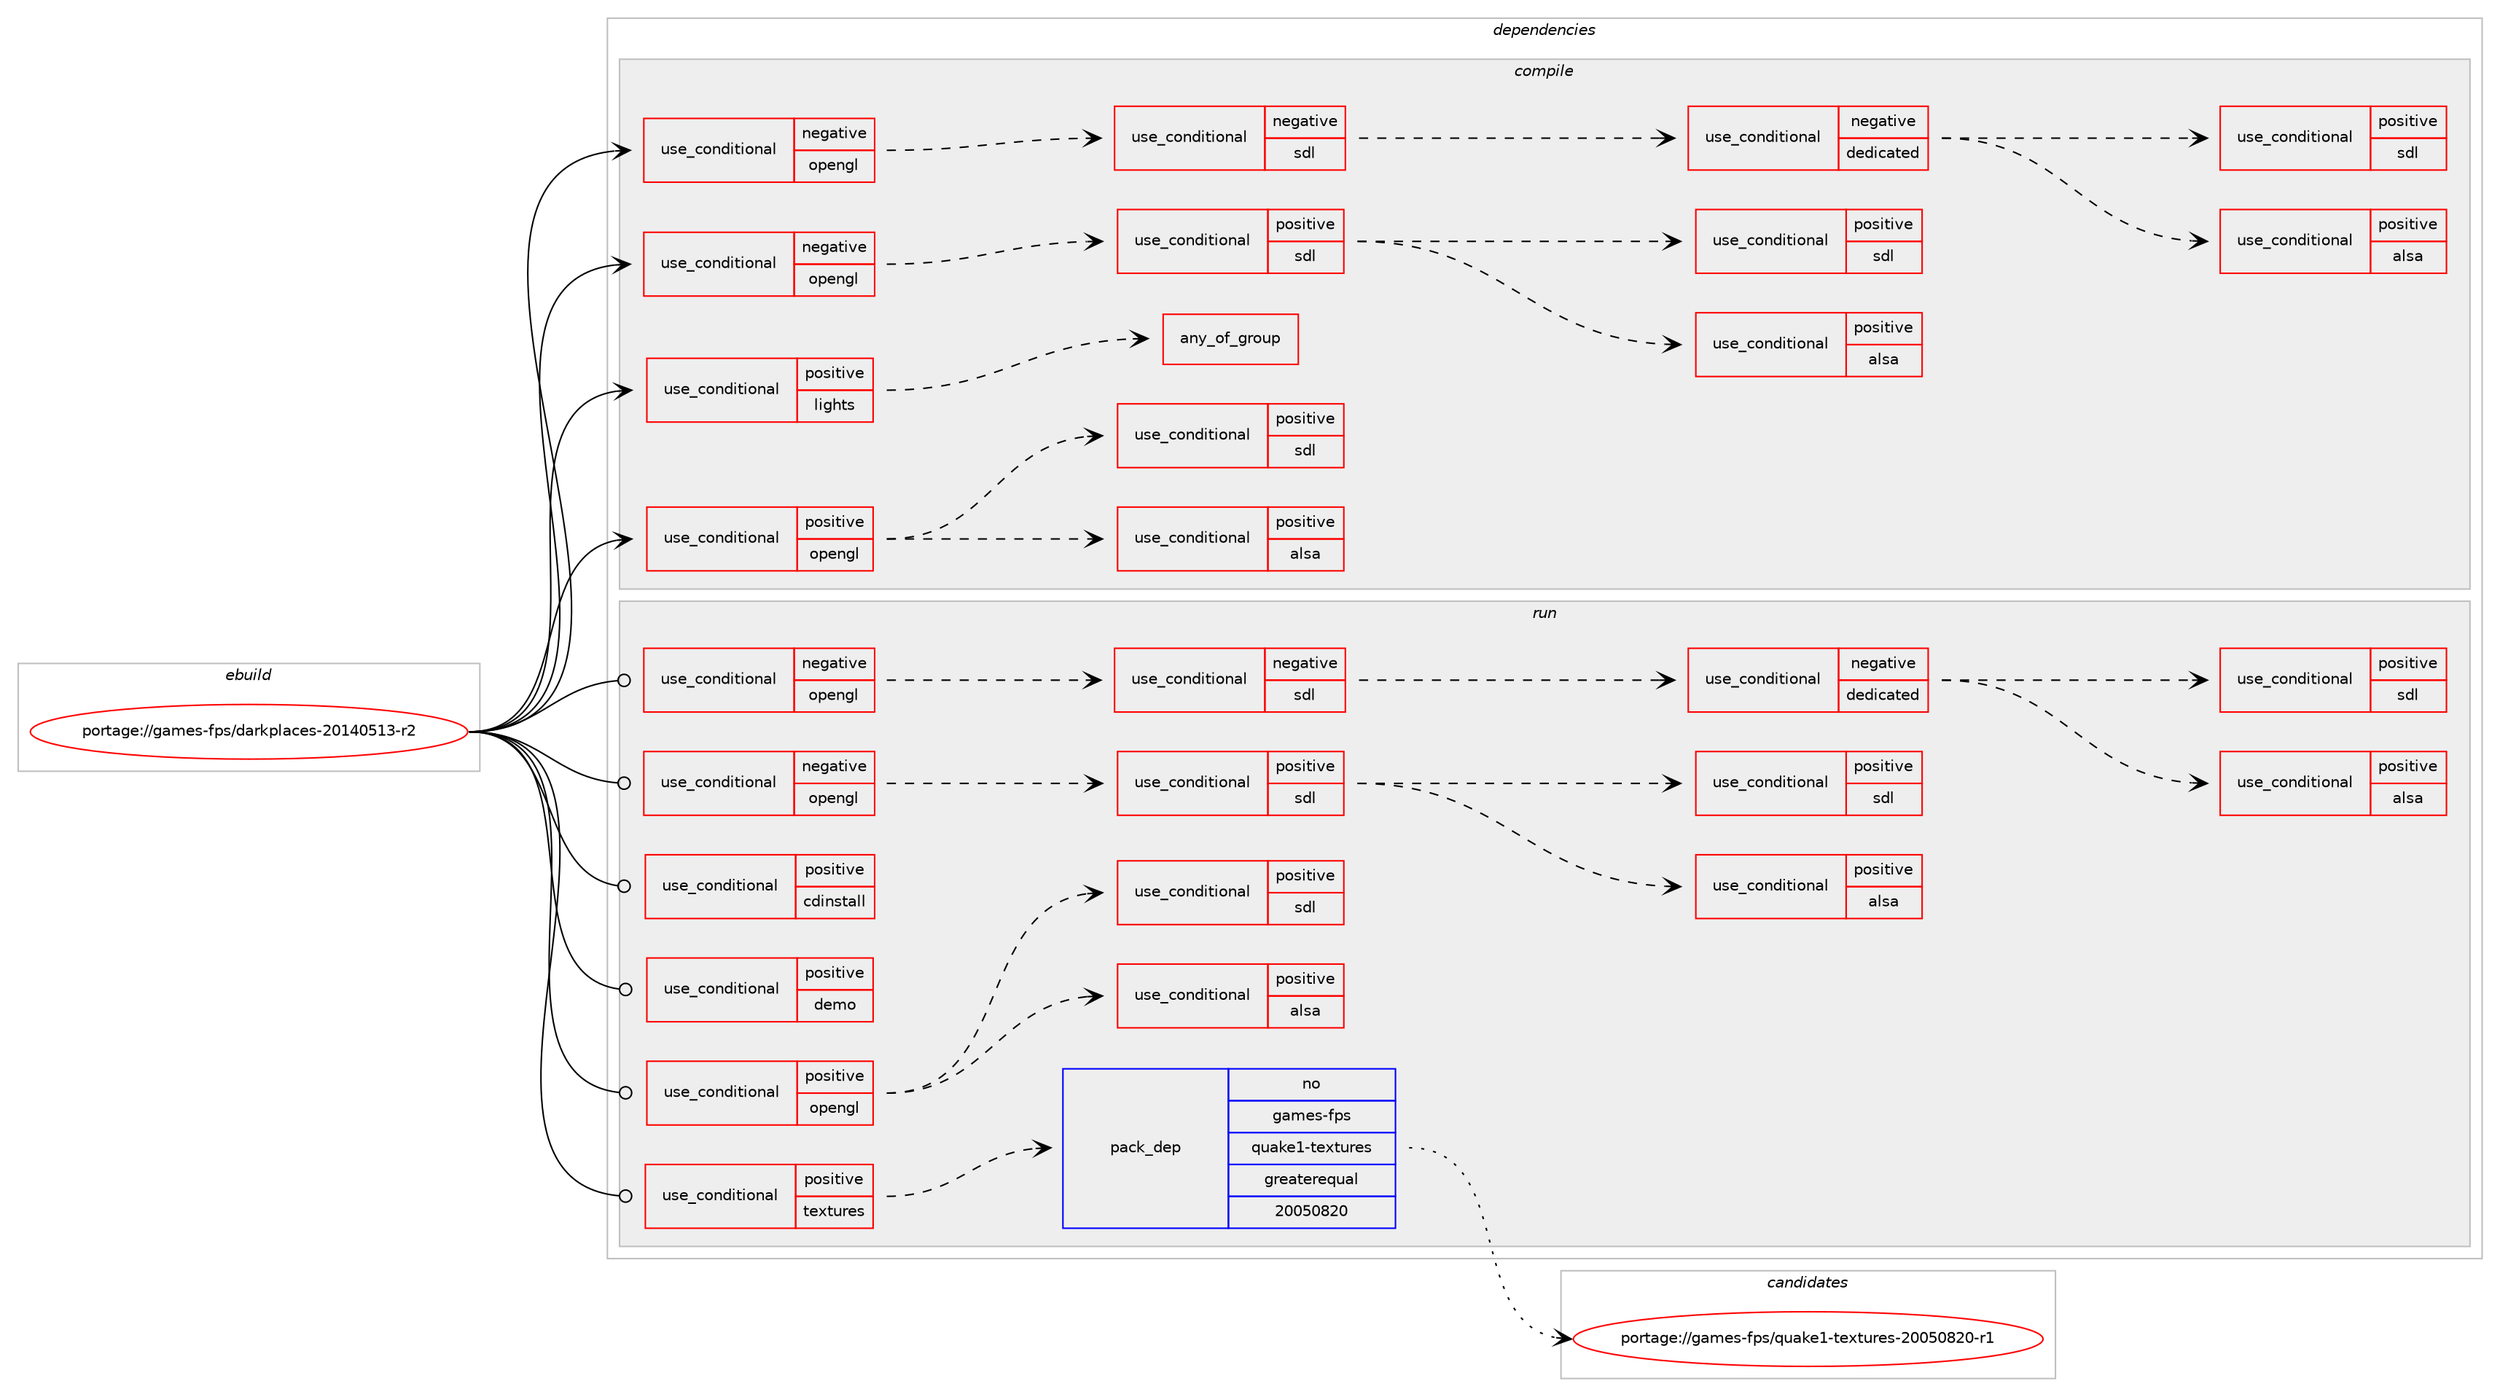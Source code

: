 digraph prolog {

# *************
# Graph options
# *************

newrank=true;
concentrate=true;
compound=true;
graph [rankdir=LR,fontname=Helvetica,fontsize=10,ranksep=1.5];#, ranksep=2.5, nodesep=0.2];
edge  [arrowhead=vee];
node  [fontname=Helvetica,fontsize=10];

# **********
# The ebuild
# **********

subgraph cluster_leftcol {
color=gray;
rank=same;
label=<<i>ebuild</i>>;
id [label="portage://games-fps/darkplaces-20140513-r2", color=red, width=4, href="../games-fps/darkplaces-20140513-r2.svg"];
}

# ****************
# The dependencies
# ****************

subgraph cluster_midcol {
color=gray;
label=<<i>dependencies</i>>;
subgraph cluster_compile {
fillcolor="#eeeeee";
style=filled;
label=<<i>compile</i>>;
subgraph cond62438 {
dependency115499 [label=<<TABLE BORDER="0" CELLBORDER="1" CELLSPACING="0" CELLPADDING="4"><TR><TD ROWSPAN="3" CELLPADDING="10">use_conditional</TD></TR><TR><TD>negative</TD></TR><TR><TD>opengl</TD></TR></TABLE>>, shape=none, color=red];
subgraph cond62439 {
dependency115500 [label=<<TABLE BORDER="0" CELLBORDER="1" CELLSPACING="0" CELLPADDING="4"><TR><TD ROWSPAN="3" CELLPADDING="10">use_conditional</TD></TR><TR><TD>negative</TD></TR><TR><TD>sdl</TD></TR></TABLE>>, shape=none, color=red];
subgraph cond62440 {
dependency115501 [label=<<TABLE BORDER="0" CELLBORDER="1" CELLSPACING="0" CELLPADDING="4"><TR><TD ROWSPAN="3" CELLPADDING="10">use_conditional</TD></TR><TR><TD>negative</TD></TR><TR><TD>dedicated</TD></TR></TABLE>>, shape=none, color=red];
# *** BEGIN UNKNOWN DEPENDENCY TYPE (TODO) ***
# dependency115501 -> package_dependency(portage://games-fps/darkplaces-20140513-r2,install,no,virtual,jpeg,none,[,,],[slot(0)],[])
# *** END UNKNOWN DEPENDENCY TYPE (TODO) ***

# *** BEGIN UNKNOWN DEPENDENCY TYPE (TODO) ***
# dependency115501 -> package_dependency(portage://games-fps/darkplaces-20140513-r2,install,no,media-libs,libogg,none,[,,],[],[])
# *** END UNKNOWN DEPENDENCY TYPE (TODO) ***

# *** BEGIN UNKNOWN DEPENDENCY TYPE (TODO) ***
# dependency115501 -> package_dependency(portage://games-fps/darkplaces-20140513-r2,install,no,media-libs,libvorbis,none,[,,],[],[])
# *** END UNKNOWN DEPENDENCY TYPE (TODO) ***

# *** BEGIN UNKNOWN DEPENDENCY TYPE (TODO) ***
# dependency115501 -> package_dependency(portage://games-fps/darkplaces-20140513-r2,install,no,virtual,opengl,none,[,,],[],[])
# *** END UNKNOWN DEPENDENCY TYPE (TODO) ***

subgraph cond62441 {
dependency115502 [label=<<TABLE BORDER="0" CELLBORDER="1" CELLSPACING="0" CELLPADDING="4"><TR><TD ROWSPAN="3" CELLPADDING="10">use_conditional</TD></TR><TR><TD>positive</TD></TR><TR><TD>alsa</TD></TR></TABLE>>, shape=none, color=red];
# *** BEGIN UNKNOWN DEPENDENCY TYPE (TODO) ***
# dependency115502 -> package_dependency(portage://games-fps/darkplaces-20140513-r2,install,no,media-libs,alsa-lib,none,[,,],[],[])
# *** END UNKNOWN DEPENDENCY TYPE (TODO) ***

}
dependency115501:e -> dependency115502:w [weight=20,style="dashed",arrowhead="vee"];
subgraph cond62442 {
dependency115503 [label=<<TABLE BORDER="0" CELLBORDER="1" CELLSPACING="0" CELLPADDING="4"><TR><TD ROWSPAN="3" CELLPADDING="10">use_conditional</TD></TR><TR><TD>positive</TD></TR><TR><TD>sdl</TD></TR></TABLE>>, shape=none, color=red];
# *** BEGIN UNKNOWN DEPENDENCY TYPE (TODO) ***
# dependency115503 -> package_dependency(portage://games-fps/darkplaces-20140513-r2,install,no,media-libs,libsdl,none,[,,],[],[use(enable(joystick),none)])
# *** END UNKNOWN DEPENDENCY TYPE (TODO) ***

}
dependency115501:e -> dependency115503:w [weight=20,style="dashed",arrowhead="vee"];
# *** BEGIN UNKNOWN DEPENDENCY TYPE (TODO) ***
# dependency115501 -> package_dependency(portage://games-fps/darkplaces-20140513-r2,install,no,x11-libs,libX11,none,[,,],[],[])
# *** END UNKNOWN DEPENDENCY TYPE (TODO) ***

# *** BEGIN UNKNOWN DEPENDENCY TYPE (TODO) ***
# dependency115501 -> package_dependency(portage://games-fps/darkplaces-20140513-r2,install,no,x11-libs,libXpm,none,[,,],[],[])
# *** END UNKNOWN DEPENDENCY TYPE (TODO) ***

# *** BEGIN UNKNOWN DEPENDENCY TYPE (TODO) ***
# dependency115501 -> package_dependency(portage://games-fps/darkplaces-20140513-r2,install,no,x11-libs,libXxf86dga,none,[,,],[],[])
# *** END UNKNOWN DEPENDENCY TYPE (TODO) ***

# *** BEGIN UNKNOWN DEPENDENCY TYPE (TODO) ***
# dependency115501 -> package_dependency(portage://games-fps/darkplaces-20140513-r2,install,no,x11-libs,libXxf86vm,none,[,,],[],[])
# *** END UNKNOWN DEPENDENCY TYPE (TODO) ***

# *** BEGIN UNKNOWN DEPENDENCY TYPE (TODO) ***
# dependency115501 -> package_dependency(portage://games-fps/darkplaces-20140513-r2,install,no,x11-base,xorg-proto,none,[,,],[],[])
# *** END UNKNOWN DEPENDENCY TYPE (TODO) ***

}
dependency115500:e -> dependency115501:w [weight=20,style="dashed",arrowhead="vee"];
}
dependency115499:e -> dependency115500:w [weight=20,style="dashed",arrowhead="vee"];
}
id:e -> dependency115499:w [weight=20,style="solid",arrowhead="vee"];
subgraph cond62443 {
dependency115504 [label=<<TABLE BORDER="0" CELLBORDER="1" CELLSPACING="0" CELLPADDING="4"><TR><TD ROWSPAN="3" CELLPADDING="10">use_conditional</TD></TR><TR><TD>negative</TD></TR><TR><TD>opengl</TD></TR></TABLE>>, shape=none, color=red];
subgraph cond62444 {
dependency115505 [label=<<TABLE BORDER="0" CELLBORDER="1" CELLSPACING="0" CELLPADDING="4"><TR><TD ROWSPAN="3" CELLPADDING="10">use_conditional</TD></TR><TR><TD>positive</TD></TR><TR><TD>sdl</TD></TR></TABLE>>, shape=none, color=red];
# *** BEGIN UNKNOWN DEPENDENCY TYPE (TODO) ***
# dependency115505 -> package_dependency(portage://games-fps/darkplaces-20140513-r2,install,no,virtual,jpeg,none,[,,],[slot(0)],[])
# *** END UNKNOWN DEPENDENCY TYPE (TODO) ***

# *** BEGIN UNKNOWN DEPENDENCY TYPE (TODO) ***
# dependency115505 -> package_dependency(portage://games-fps/darkplaces-20140513-r2,install,no,media-libs,libogg,none,[,,],[],[])
# *** END UNKNOWN DEPENDENCY TYPE (TODO) ***

# *** BEGIN UNKNOWN DEPENDENCY TYPE (TODO) ***
# dependency115505 -> package_dependency(portage://games-fps/darkplaces-20140513-r2,install,no,media-libs,libvorbis,none,[,,],[],[])
# *** END UNKNOWN DEPENDENCY TYPE (TODO) ***

# *** BEGIN UNKNOWN DEPENDENCY TYPE (TODO) ***
# dependency115505 -> package_dependency(portage://games-fps/darkplaces-20140513-r2,install,no,virtual,opengl,none,[,,],[],[])
# *** END UNKNOWN DEPENDENCY TYPE (TODO) ***

subgraph cond62445 {
dependency115506 [label=<<TABLE BORDER="0" CELLBORDER="1" CELLSPACING="0" CELLPADDING="4"><TR><TD ROWSPAN="3" CELLPADDING="10">use_conditional</TD></TR><TR><TD>positive</TD></TR><TR><TD>alsa</TD></TR></TABLE>>, shape=none, color=red];
# *** BEGIN UNKNOWN DEPENDENCY TYPE (TODO) ***
# dependency115506 -> package_dependency(portage://games-fps/darkplaces-20140513-r2,install,no,media-libs,alsa-lib,none,[,,],[],[])
# *** END UNKNOWN DEPENDENCY TYPE (TODO) ***

}
dependency115505:e -> dependency115506:w [weight=20,style="dashed",arrowhead="vee"];
subgraph cond62446 {
dependency115507 [label=<<TABLE BORDER="0" CELLBORDER="1" CELLSPACING="0" CELLPADDING="4"><TR><TD ROWSPAN="3" CELLPADDING="10">use_conditional</TD></TR><TR><TD>positive</TD></TR><TR><TD>sdl</TD></TR></TABLE>>, shape=none, color=red];
# *** BEGIN UNKNOWN DEPENDENCY TYPE (TODO) ***
# dependency115507 -> package_dependency(portage://games-fps/darkplaces-20140513-r2,install,no,media-libs,libsdl,none,[,,],[],[use(enable(joystick),none)])
# *** END UNKNOWN DEPENDENCY TYPE (TODO) ***

}
dependency115505:e -> dependency115507:w [weight=20,style="dashed",arrowhead="vee"];
# *** BEGIN UNKNOWN DEPENDENCY TYPE (TODO) ***
# dependency115505 -> package_dependency(portage://games-fps/darkplaces-20140513-r2,install,no,x11-libs,libX11,none,[,,],[],[])
# *** END UNKNOWN DEPENDENCY TYPE (TODO) ***

# *** BEGIN UNKNOWN DEPENDENCY TYPE (TODO) ***
# dependency115505 -> package_dependency(portage://games-fps/darkplaces-20140513-r2,install,no,x11-libs,libXpm,none,[,,],[],[])
# *** END UNKNOWN DEPENDENCY TYPE (TODO) ***

# *** BEGIN UNKNOWN DEPENDENCY TYPE (TODO) ***
# dependency115505 -> package_dependency(portage://games-fps/darkplaces-20140513-r2,install,no,x11-libs,libXxf86dga,none,[,,],[],[])
# *** END UNKNOWN DEPENDENCY TYPE (TODO) ***

# *** BEGIN UNKNOWN DEPENDENCY TYPE (TODO) ***
# dependency115505 -> package_dependency(portage://games-fps/darkplaces-20140513-r2,install,no,x11-libs,libXxf86vm,none,[,,],[],[])
# *** END UNKNOWN DEPENDENCY TYPE (TODO) ***

# *** BEGIN UNKNOWN DEPENDENCY TYPE (TODO) ***
# dependency115505 -> package_dependency(portage://games-fps/darkplaces-20140513-r2,install,no,x11-base,xorg-proto,none,[,,],[],[])
# *** END UNKNOWN DEPENDENCY TYPE (TODO) ***

}
dependency115504:e -> dependency115505:w [weight=20,style="dashed",arrowhead="vee"];
}
id:e -> dependency115504:w [weight=20,style="solid",arrowhead="vee"];
subgraph cond62447 {
dependency115508 [label=<<TABLE BORDER="0" CELLBORDER="1" CELLSPACING="0" CELLPADDING="4"><TR><TD ROWSPAN="3" CELLPADDING="10">use_conditional</TD></TR><TR><TD>positive</TD></TR><TR><TD>lights</TD></TR></TABLE>>, shape=none, color=red];
subgraph any1328 {
dependency115509 [label=<<TABLE BORDER="0" CELLBORDER="1" CELLSPACING="0" CELLPADDING="4"><TR><TD CELLPADDING="10">any_of_group</TD></TR></TABLE>>, shape=none, color=red];# *** BEGIN UNKNOWN DEPENDENCY TYPE (TODO) ***
# dependency115509 -> package_dependency(portage://games-fps/darkplaces-20140513-r2,install,no,app-arch,unrar,none,[,,],[],[])
# *** END UNKNOWN DEPENDENCY TYPE (TODO) ***

# *** BEGIN UNKNOWN DEPENDENCY TYPE (TODO) ***
# dependency115509 -> package_dependency(portage://games-fps/darkplaces-20140513-r2,install,no,app-arch,rar,none,[,,],[],[])
# *** END UNKNOWN DEPENDENCY TYPE (TODO) ***

}
dependency115508:e -> dependency115509:w [weight=20,style="dashed",arrowhead="vee"];
}
id:e -> dependency115508:w [weight=20,style="solid",arrowhead="vee"];
subgraph cond62448 {
dependency115510 [label=<<TABLE BORDER="0" CELLBORDER="1" CELLSPACING="0" CELLPADDING="4"><TR><TD ROWSPAN="3" CELLPADDING="10">use_conditional</TD></TR><TR><TD>positive</TD></TR><TR><TD>opengl</TD></TR></TABLE>>, shape=none, color=red];
# *** BEGIN UNKNOWN DEPENDENCY TYPE (TODO) ***
# dependency115510 -> package_dependency(portage://games-fps/darkplaces-20140513-r2,install,no,virtual,jpeg,none,[,,],[slot(0)],[])
# *** END UNKNOWN DEPENDENCY TYPE (TODO) ***

# *** BEGIN UNKNOWN DEPENDENCY TYPE (TODO) ***
# dependency115510 -> package_dependency(portage://games-fps/darkplaces-20140513-r2,install,no,media-libs,libogg,none,[,,],[],[])
# *** END UNKNOWN DEPENDENCY TYPE (TODO) ***

# *** BEGIN UNKNOWN DEPENDENCY TYPE (TODO) ***
# dependency115510 -> package_dependency(portage://games-fps/darkplaces-20140513-r2,install,no,media-libs,libvorbis,none,[,,],[],[])
# *** END UNKNOWN DEPENDENCY TYPE (TODO) ***

# *** BEGIN UNKNOWN DEPENDENCY TYPE (TODO) ***
# dependency115510 -> package_dependency(portage://games-fps/darkplaces-20140513-r2,install,no,virtual,opengl,none,[,,],[],[])
# *** END UNKNOWN DEPENDENCY TYPE (TODO) ***

subgraph cond62449 {
dependency115511 [label=<<TABLE BORDER="0" CELLBORDER="1" CELLSPACING="0" CELLPADDING="4"><TR><TD ROWSPAN="3" CELLPADDING="10">use_conditional</TD></TR><TR><TD>positive</TD></TR><TR><TD>alsa</TD></TR></TABLE>>, shape=none, color=red];
# *** BEGIN UNKNOWN DEPENDENCY TYPE (TODO) ***
# dependency115511 -> package_dependency(portage://games-fps/darkplaces-20140513-r2,install,no,media-libs,alsa-lib,none,[,,],[],[])
# *** END UNKNOWN DEPENDENCY TYPE (TODO) ***

}
dependency115510:e -> dependency115511:w [weight=20,style="dashed",arrowhead="vee"];
subgraph cond62450 {
dependency115512 [label=<<TABLE BORDER="0" CELLBORDER="1" CELLSPACING="0" CELLPADDING="4"><TR><TD ROWSPAN="3" CELLPADDING="10">use_conditional</TD></TR><TR><TD>positive</TD></TR><TR><TD>sdl</TD></TR></TABLE>>, shape=none, color=red];
# *** BEGIN UNKNOWN DEPENDENCY TYPE (TODO) ***
# dependency115512 -> package_dependency(portage://games-fps/darkplaces-20140513-r2,install,no,media-libs,libsdl,none,[,,],[],[use(enable(joystick),none)])
# *** END UNKNOWN DEPENDENCY TYPE (TODO) ***

}
dependency115510:e -> dependency115512:w [weight=20,style="dashed",arrowhead="vee"];
# *** BEGIN UNKNOWN DEPENDENCY TYPE (TODO) ***
# dependency115510 -> package_dependency(portage://games-fps/darkplaces-20140513-r2,install,no,x11-libs,libX11,none,[,,],[],[])
# *** END UNKNOWN DEPENDENCY TYPE (TODO) ***

# *** BEGIN UNKNOWN DEPENDENCY TYPE (TODO) ***
# dependency115510 -> package_dependency(portage://games-fps/darkplaces-20140513-r2,install,no,x11-libs,libXpm,none,[,,],[],[])
# *** END UNKNOWN DEPENDENCY TYPE (TODO) ***

# *** BEGIN UNKNOWN DEPENDENCY TYPE (TODO) ***
# dependency115510 -> package_dependency(portage://games-fps/darkplaces-20140513-r2,install,no,x11-libs,libXxf86dga,none,[,,],[],[])
# *** END UNKNOWN DEPENDENCY TYPE (TODO) ***

# *** BEGIN UNKNOWN DEPENDENCY TYPE (TODO) ***
# dependency115510 -> package_dependency(portage://games-fps/darkplaces-20140513-r2,install,no,x11-libs,libXxf86vm,none,[,,],[],[])
# *** END UNKNOWN DEPENDENCY TYPE (TODO) ***

# *** BEGIN UNKNOWN DEPENDENCY TYPE (TODO) ***
# dependency115510 -> package_dependency(portage://games-fps/darkplaces-20140513-r2,install,no,x11-base,xorg-proto,none,[,,],[],[])
# *** END UNKNOWN DEPENDENCY TYPE (TODO) ***

}
id:e -> dependency115510:w [weight=20,style="solid",arrowhead="vee"];
}
subgraph cluster_compileandrun {
fillcolor="#eeeeee";
style=filled;
label=<<i>compile and run</i>>;
}
subgraph cluster_run {
fillcolor="#eeeeee";
style=filled;
label=<<i>run</i>>;
subgraph cond62451 {
dependency115513 [label=<<TABLE BORDER="0" CELLBORDER="1" CELLSPACING="0" CELLPADDING="4"><TR><TD ROWSPAN="3" CELLPADDING="10">use_conditional</TD></TR><TR><TD>negative</TD></TR><TR><TD>opengl</TD></TR></TABLE>>, shape=none, color=red];
subgraph cond62452 {
dependency115514 [label=<<TABLE BORDER="0" CELLBORDER="1" CELLSPACING="0" CELLPADDING="4"><TR><TD ROWSPAN="3" CELLPADDING="10">use_conditional</TD></TR><TR><TD>negative</TD></TR><TR><TD>sdl</TD></TR></TABLE>>, shape=none, color=red];
subgraph cond62453 {
dependency115515 [label=<<TABLE BORDER="0" CELLBORDER="1" CELLSPACING="0" CELLPADDING="4"><TR><TD ROWSPAN="3" CELLPADDING="10">use_conditional</TD></TR><TR><TD>negative</TD></TR><TR><TD>dedicated</TD></TR></TABLE>>, shape=none, color=red];
# *** BEGIN UNKNOWN DEPENDENCY TYPE (TODO) ***
# dependency115515 -> package_dependency(portage://games-fps/darkplaces-20140513-r2,run,no,virtual,jpeg,none,[,,],[slot(0)],[])
# *** END UNKNOWN DEPENDENCY TYPE (TODO) ***

# *** BEGIN UNKNOWN DEPENDENCY TYPE (TODO) ***
# dependency115515 -> package_dependency(portage://games-fps/darkplaces-20140513-r2,run,no,media-libs,libogg,none,[,,],[],[])
# *** END UNKNOWN DEPENDENCY TYPE (TODO) ***

# *** BEGIN UNKNOWN DEPENDENCY TYPE (TODO) ***
# dependency115515 -> package_dependency(portage://games-fps/darkplaces-20140513-r2,run,no,media-libs,libvorbis,none,[,,],[],[])
# *** END UNKNOWN DEPENDENCY TYPE (TODO) ***

# *** BEGIN UNKNOWN DEPENDENCY TYPE (TODO) ***
# dependency115515 -> package_dependency(portage://games-fps/darkplaces-20140513-r2,run,no,virtual,opengl,none,[,,],[],[])
# *** END UNKNOWN DEPENDENCY TYPE (TODO) ***

subgraph cond62454 {
dependency115516 [label=<<TABLE BORDER="0" CELLBORDER="1" CELLSPACING="0" CELLPADDING="4"><TR><TD ROWSPAN="3" CELLPADDING="10">use_conditional</TD></TR><TR><TD>positive</TD></TR><TR><TD>alsa</TD></TR></TABLE>>, shape=none, color=red];
# *** BEGIN UNKNOWN DEPENDENCY TYPE (TODO) ***
# dependency115516 -> package_dependency(portage://games-fps/darkplaces-20140513-r2,run,no,media-libs,alsa-lib,none,[,,],[],[])
# *** END UNKNOWN DEPENDENCY TYPE (TODO) ***

}
dependency115515:e -> dependency115516:w [weight=20,style="dashed",arrowhead="vee"];
subgraph cond62455 {
dependency115517 [label=<<TABLE BORDER="0" CELLBORDER="1" CELLSPACING="0" CELLPADDING="4"><TR><TD ROWSPAN="3" CELLPADDING="10">use_conditional</TD></TR><TR><TD>positive</TD></TR><TR><TD>sdl</TD></TR></TABLE>>, shape=none, color=red];
# *** BEGIN UNKNOWN DEPENDENCY TYPE (TODO) ***
# dependency115517 -> package_dependency(portage://games-fps/darkplaces-20140513-r2,run,no,media-libs,libsdl,none,[,,],[],[use(enable(joystick),none)])
# *** END UNKNOWN DEPENDENCY TYPE (TODO) ***

}
dependency115515:e -> dependency115517:w [weight=20,style="dashed",arrowhead="vee"];
# *** BEGIN UNKNOWN DEPENDENCY TYPE (TODO) ***
# dependency115515 -> package_dependency(portage://games-fps/darkplaces-20140513-r2,run,no,x11-libs,libX11,none,[,,],[],[])
# *** END UNKNOWN DEPENDENCY TYPE (TODO) ***

# *** BEGIN UNKNOWN DEPENDENCY TYPE (TODO) ***
# dependency115515 -> package_dependency(portage://games-fps/darkplaces-20140513-r2,run,no,x11-libs,libXpm,none,[,,],[],[])
# *** END UNKNOWN DEPENDENCY TYPE (TODO) ***

# *** BEGIN UNKNOWN DEPENDENCY TYPE (TODO) ***
# dependency115515 -> package_dependency(portage://games-fps/darkplaces-20140513-r2,run,no,x11-libs,libXxf86dga,none,[,,],[],[])
# *** END UNKNOWN DEPENDENCY TYPE (TODO) ***

# *** BEGIN UNKNOWN DEPENDENCY TYPE (TODO) ***
# dependency115515 -> package_dependency(portage://games-fps/darkplaces-20140513-r2,run,no,x11-libs,libXxf86vm,none,[,,],[],[])
# *** END UNKNOWN DEPENDENCY TYPE (TODO) ***

}
dependency115514:e -> dependency115515:w [weight=20,style="dashed",arrowhead="vee"];
}
dependency115513:e -> dependency115514:w [weight=20,style="dashed",arrowhead="vee"];
}
id:e -> dependency115513:w [weight=20,style="solid",arrowhead="odot"];
subgraph cond62456 {
dependency115518 [label=<<TABLE BORDER="0" CELLBORDER="1" CELLSPACING="0" CELLPADDING="4"><TR><TD ROWSPAN="3" CELLPADDING="10">use_conditional</TD></TR><TR><TD>negative</TD></TR><TR><TD>opengl</TD></TR></TABLE>>, shape=none, color=red];
subgraph cond62457 {
dependency115519 [label=<<TABLE BORDER="0" CELLBORDER="1" CELLSPACING="0" CELLPADDING="4"><TR><TD ROWSPAN="3" CELLPADDING="10">use_conditional</TD></TR><TR><TD>positive</TD></TR><TR><TD>sdl</TD></TR></TABLE>>, shape=none, color=red];
# *** BEGIN UNKNOWN DEPENDENCY TYPE (TODO) ***
# dependency115519 -> package_dependency(portage://games-fps/darkplaces-20140513-r2,run,no,virtual,jpeg,none,[,,],[slot(0)],[])
# *** END UNKNOWN DEPENDENCY TYPE (TODO) ***

# *** BEGIN UNKNOWN DEPENDENCY TYPE (TODO) ***
# dependency115519 -> package_dependency(portage://games-fps/darkplaces-20140513-r2,run,no,media-libs,libogg,none,[,,],[],[])
# *** END UNKNOWN DEPENDENCY TYPE (TODO) ***

# *** BEGIN UNKNOWN DEPENDENCY TYPE (TODO) ***
# dependency115519 -> package_dependency(portage://games-fps/darkplaces-20140513-r2,run,no,media-libs,libvorbis,none,[,,],[],[])
# *** END UNKNOWN DEPENDENCY TYPE (TODO) ***

# *** BEGIN UNKNOWN DEPENDENCY TYPE (TODO) ***
# dependency115519 -> package_dependency(portage://games-fps/darkplaces-20140513-r2,run,no,virtual,opengl,none,[,,],[],[])
# *** END UNKNOWN DEPENDENCY TYPE (TODO) ***

subgraph cond62458 {
dependency115520 [label=<<TABLE BORDER="0" CELLBORDER="1" CELLSPACING="0" CELLPADDING="4"><TR><TD ROWSPAN="3" CELLPADDING="10">use_conditional</TD></TR><TR><TD>positive</TD></TR><TR><TD>alsa</TD></TR></TABLE>>, shape=none, color=red];
# *** BEGIN UNKNOWN DEPENDENCY TYPE (TODO) ***
# dependency115520 -> package_dependency(portage://games-fps/darkplaces-20140513-r2,run,no,media-libs,alsa-lib,none,[,,],[],[])
# *** END UNKNOWN DEPENDENCY TYPE (TODO) ***

}
dependency115519:e -> dependency115520:w [weight=20,style="dashed",arrowhead="vee"];
subgraph cond62459 {
dependency115521 [label=<<TABLE BORDER="0" CELLBORDER="1" CELLSPACING="0" CELLPADDING="4"><TR><TD ROWSPAN="3" CELLPADDING="10">use_conditional</TD></TR><TR><TD>positive</TD></TR><TR><TD>sdl</TD></TR></TABLE>>, shape=none, color=red];
# *** BEGIN UNKNOWN DEPENDENCY TYPE (TODO) ***
# dependency115521 -> package_dependency(portage://games-fps/darkplaces-20140513-r2,run,no,media-libs,libsdl,none,[,,],[],[use(enable(joystick),none)])
# *** END UNKNOWN DEPENDENCY TYPE (TODO) ***

}
dependency115519:e -> dependency115521:w [weight=20,style="dashed",arrowhead="vee"];
# *** BEGIN UNKNOWN DEPENDENCY TYPE (TODO) ***
# dependency115519 -> package_dependency(portage://games-fps/darkplaces-20140513-r2,run,no,x11-libs,libX11,none,[,,],[],[])
# *** END UNKNOWN DEPENDENCY TYPE (TODO) ***

# *** BEGIN UNKNOWN DEPENDENCY TYPE (TODO) ***
# dependency115519 -> package_dependency(portage://games-fps/darkplaces-20140513-r2,run,no,x11-libs,libXpm,none,[,,],[],[])
# *** END UNKNOWN DEPENDENCY TYPE (TODO) ***

# *** BEGIN UNKNOWN DEPENDENCY TYPE (TODO) ***
# dependency115519 -> package_dependency(portage://games-fps/darkplaces-20140513-r2,run,no,x11-libs,libXxf86dga,none,[,,],[],[])
# *** END UNKNOWN DEPENDENCY TYPE (TODO) ***

# *** BEGIN UNKNOWN DEPENDENCY TYPE (TODO) ***
# dependency115519 -> package_dependency(portage://games-fps/darkplaces-20140513-r2,run,no,x11-libs,libXxf86vm,none,[,,],[],[])
# *** END UNKNOWN DEPENDENCY TYPE (TODO) ***

}
dependency115518:e -> dependency115519:w [weight=20,style="dashed",arrowhead="vee"];
}
id:e -> dependency115518:w [weight=20,style="solid",arrowhead="odot"];
subgraph cond62460 {
dependency115522 [label=<<TABLE BORDER="0" CELLBORDER="1" CELLSPACING="0" CELLPADDING="4"><TR><TD ROWSPAN="3" CELLPADDING="10">use_conditional</TD></TR><TR><TD>positive</TD></TR><TR><TD>cdinstall</TD></TR></TABLE>>, shape=none, color=red];
# *** BEGIN UNKNOWN DEPENDENCY TYPE (TODO) ***
# dependency115522 -> package_dependency(portage://games-fps/darkplaces-20140513-r2,run,no,games-fps,quake1-data,none,[,,],[],[])
# *** END UNKNOWN DEPENDENCY TYPE (TODO) ***

}
id:e -> dependency115522:w [weight=20,style="solid",arrowhead="odot"];
subgraph cond62461 {
dependency115523 [label=<<TABLE BORDER="0" CELLBORDER="1" CELLSPACING="0" CELLPADDING="4"><TR><TD ROWSPAN="3" CELLPADDING="10">use_conditional</TD></TR><TR><TD>positive</TD></TR><TR><TD>demo</TD></TR></TABLE>>, shape=none, color=red];
# *** BEGIN UNKNOWN DEPENDENCY TYPE (TODO) ***
# dependency115523 -> package_dependency(portage://games-fps/darkplaces-20140513-r2,run,no,games-fps,quake1-demodata,none,[,,],[],[])
# *** END UNKNOWN DEPENDENCY TYPE (TODO) ***

}
id:e -> dependency115523:w [weight=20,style="solid",arrowhead="odot"];
subgraph cond62462 {
dependency115524 [label=<<TABLE BORDER="0" CELLBORDER="1" CELLSPACING="0" CELLPADDING="4"><TR><TD ROWSPAN="3" CELLPADDING="10">use_conditional</TD></TR><TR><TD>positive</TD></TR><TR><TD>opengl</TD></TR></TABLE>>, shape=none, color=red];
# *** BEGIN UNKNOWN DEPENDENCY TYPE (TODO) ***
# dependency115524 -> package_dependency(portage://games-fps/darkplaces-20140513-r2,run,no,virtual,jpeg,none,[,,],[slot(0)],[])
# *** END UNKNOWN DEPENDENCY TYPE (TODO) ***

# *** BEGIN UNKNOWN DEPENDENCY TYPE (TODO) ***
# dependency115524 -> package_dependency(portage://games-fps/darkplaces-20140513-r2,run,no,media-libs,libogg,none,[,,],[],[])
# *** END UNKNOWN DEPENDENCY TYPE (TODO) ***

# *** BEGIN UNKNOWN DEPENDENCY TYPE (TODO) ***
# dependency115524 -> package_dependency(portage://games-fps/darkplaces-20140513-r2,run,no,media-libs,libvorbis,none,[,,],[],[])
# *** END UNKNOWN DEPENDENCY TYPE (TODO) ***

# *** BEGIN UNKNOWN DEPENDENCY TYPE (TODO) ***
# dependency115524 -> package_dependency(portage://games-fps/darkplaces-20140513-r2,run,no,virtual,opengl,none,[,,],[],[])
# *** END UNKNOWN DEPENDENCY TYPE (TODO) ***

subgraph cond62463 {
dependency115525 [label=<<TABLE BORDER="0" CELLBORDER="1" CELLSPACING="0" CELLPADDING="4"><TR><TD ROWSPAN="3" CELLPADDING="10">use_conditional</TD></TR><TR><TD>positive</TD></TR><TR><TD>alsa</TD></TR></TABLE>>, shape=none, color=red];
# *** BEGIN UNKNOWN DEPENDENCY TYPE (TODO) ***
# dependency115525 -> package_dependency(portage://games-fps/darkplaces-20140513-r2,run,no,media-libs,alsa-lib,none,[,,],[],[])
# *** END UNKNOWN DEPENDENCY TYPE (TODO) ***

}
dependency115524:e -> dependency115525:w [weight=20,style="dashed",arrowhead="vee"];
subgraph cond62464 {
dependency115526 [label=<<TABLE BORDER="0" CELLBORDER="1" CELLSPACING="0" CELLPADDING="4"><TR><TD ROWSPAN="3" CELLPADDING="10">use_conditional</TD></TR><TR><TD>positive</TD></TR><TR><TD>sdl</TD></TR></TABLE>>, shape=none, color=red];
# *** BEGIN UNKNOWN DEPENDENCY TYPE (TODO) ***
# dependency115526 -> package_dependency(portage://games-fps/darkplaces-20140513-r2,run,no,media-libs,libsdl,none,[,,],[],[use(enable(joystick),none)])
# *** END UNKNOWN DEPENDENCY TYPE (TODO) ***

}
dependency115524:e -> dependency115526:w [weight=20,style="dashed",arrowhead="vee"];
# *** BEGIN UNKNOWN DEPENDENCY TYPE (TODO) ***
# dependency115524 -> package_dependency(portage://games-fps/darkplaces-20140513-r2,run,no,x11-libs,libX11,none,[,,],[],[])
# *** END UNKNOWN DEPENDENCY TYPE (TODO) ***

# *** BEGIN UNKNOWN DEPENDENCY TYPE (TODO) ***
# dependency115524 -> package_dependency(portage://games-fps/darkplaces-20140513-r2,run,no,x11-libs,libXpm,none,[,,],[],[])
# *** END UNKNOWN DEPENDENCY TYPE (TODO) ***

# *** BEGIN UNKNOWN DEPENDENCY TYPE (TODO) ***
# dependency115524 -> package_dependency(portage://games-fps/darkplaces-20140513-r2,run,no,x11-libs,libXxf86dga,none,[,,],[],[])
# *** END UNKNOWN DEPENDENCY TYPE (TODO) ***

# *** BEGIN UNKNOWN DEPENDENCY TYPE (TODO) ***
# dependency115524 -> package_dependency(portage://games-fps/darkplaces-20140513-r2,run,no,x11-libs,libXxf86vm,none,[,,],[],[])
# *** END UNKNOWN DEPENDENCY TYPE (TODO) ***

}
id:e -> dependency115524:w [weight=20,style="solid",arrowhead="odot"];
subgraph cond62465 {
dependency115527 [label=<<TABLE BORDER="0" CELLBORDER="1" CELLSPACING="0" CELLPADDING="4"><TR><TD ROWSPAN="3" CELLPADDING="10">use_conditional</TD></TR><TR><TD>positive</TD></TR><TR><TD>textures</TD></TR></TABLE>>, shape=none, color=red];
subgraph pack51581 {
dependency115528 [label=<<TABLE BORDER="0" CELLBORDER="1" CELLSPACING="0" CELLPADDING="4" WIDTH="220"><TR><TD ROWSPAN="6" CELLPADDING="30">pack_dep</TD></TR><TR><TD WIDTH="110">no</TD></TR><TR><TD>games-fps</TD></TR><TR><TD>quake1-textures</TD></TR><TR><TD>greaterequal</TD></TR><TR><TD>20050820</TD></TR></TABLE>>, shape=none, color=blue];
}
dependency115527:e -> dependency115528:w [weight=20,style="dashed",arrowhead="vee"];
}
id:e -> dependency115527:w [weight=20,style="solid",arrowhead="odot"];
# *** BEGIN UNKNOWN DEPENDENCY TYPE (TODO) ***
# id -> package_dependency(portage://games-fps/darkplaces-20140513-r2,run,no,net-misc,curl,none,[,,],[],[])
# *** END UNKNOWN DEPENDENCY TYPE (TODO) ***

}
}

# **************
# The candidates
# **************

subgraph cluster_choices {
rank=same;
color=gray;
label=<<i>candidates</i>>;

subgraph choice51581 {
color=black;
nodesep=1;
choice1039710910111545102112115471131179710710149451161011201161171141011154550484853485650484511449 [label="portage://games-fps/quake1-textures-20050820-r1", color=red, width=4,href="../games-fps/quake1-textures-20050820-r1.svg"];
dependency115528:e -> choice1039710910111545102112115471131179710710149451161011201161171141011154550484853485650484511449:w [style=dotted,weight="100"];
}
}

}
